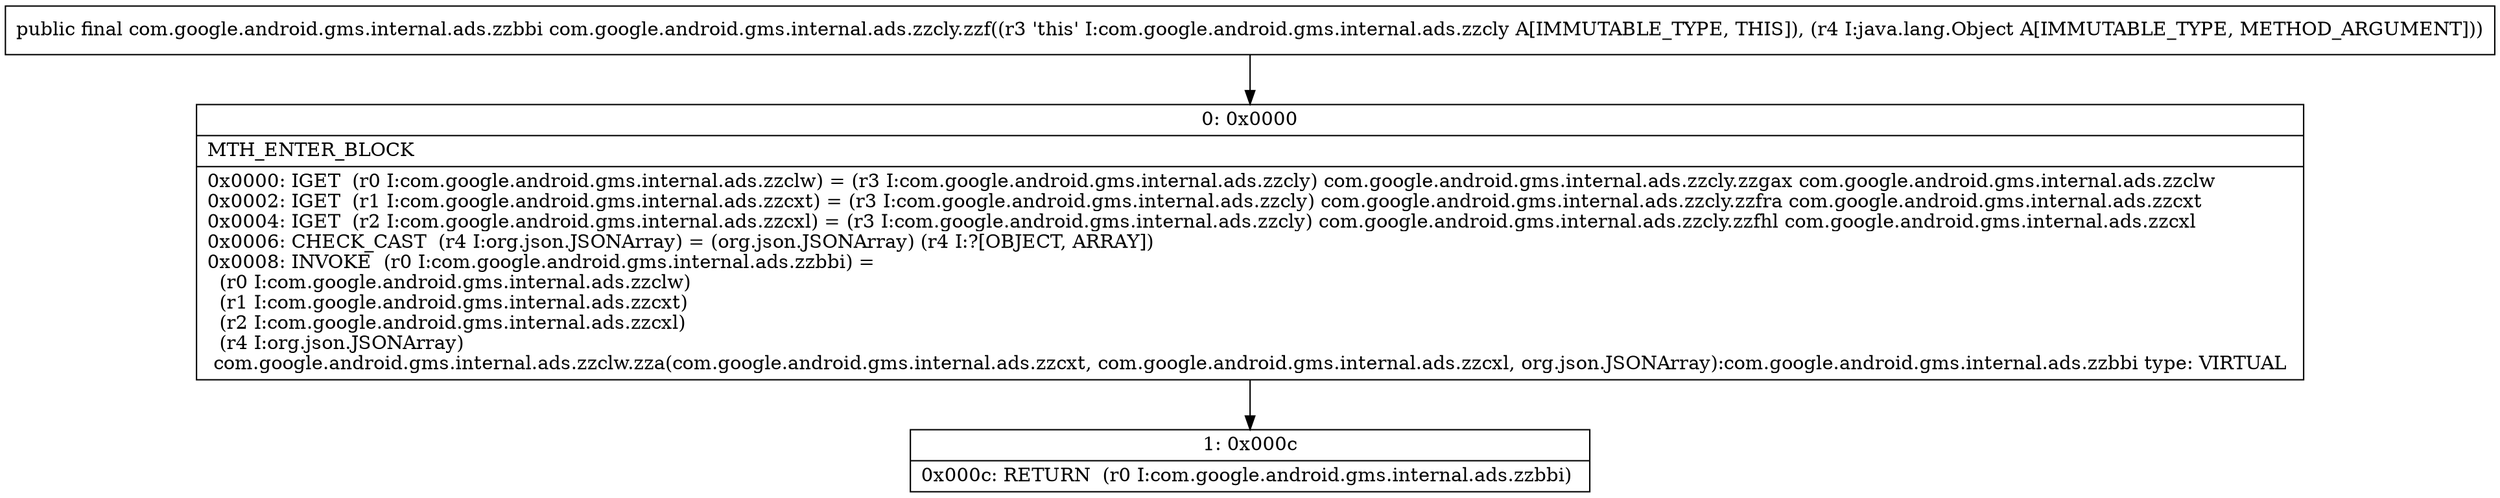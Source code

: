 digraph "CFG forcom.google.android.gms.internal.ads.zzcly.zzf(Ljava\/lang\/Object;)Lcom\/google\/android\/gms\/internal\/ads\/zzbbi;" {
Node_0 [shape=record,label="{0\:\ 0x0000|MTH_ENTER_BLOCK\l|0x0000: IGET  (r0 I:com.google.android.gms.internal.ads.zzclw) = (r3 I:com.google.android.gms.internal.ads.zzcly) com.google.android.gms.internal.ads.zzcly.zzgax com.google.android.gms.internal.ads.zzclw \l0x0002: IGET  (r1 I:com.google.android.gms.internal.ads.zzcxt) = (r3 I:com.google.android.gms.internal.ads.zzcly) com.google.android.gms.internal.ads.zzcly.zzfra com.google.android.gms.internal.ads.zzcxt \l0x0004: IGET  (r2 I:com.google.android.gms.internal.ads.zzcxl) = (r3 I:com.google.android.gms.internal.ads.zzcly) com.google.android.gms.internal.ads.zzcly.zzfhl com.google.android.gms.internal.ads.zzcxl \l0x0006: CHECK_CAST  (r4 I:org.json.JSONArray) = (org.json.JSONArray) (r4 I:?[OBJECT, ARRAY]) \l0x0008: INVOKE  (r0 I:com.google.android.gms.internal.ads.zzbbi) = \l  (r0 I:com.google.android.gms.internal.ads.zzclw)\l  (r1 I:com.google.android.gms.internal.ads.zzcxt)\l  (r2 I:com.google.android.gms.internal.ads.zzcxl)\l  (r4 I:org.json.JSONArray)\l com.google.android.gms.internal.ads.zzclw.zza(com.google.android.gms.internal.ads.zzcxt, com.google.android.gms.internal.ads.zzcxl, org.json.JSONArray):com.google.android.gms.internal.ads.zzbbi type: VIRTUAL \l}"];
Node_1 [shape=record,label="{1\:\ 0x000c|0x000c: RETURN  (r0 I:com.google.android.gms.internal.ads.zzbbi) \l}"];
MethodNode[shape=record,label="{public final com.google.android.gms.internal.ads.zzbbi com.google.android.gms.internal.ads.zzcly.zzf((r3 'this' I:com.google.android.gms.internal.ads.zzcly A[IMMUTABLE_TYPE, THIS]), (r4 I:java.lang.Object A[IMMUTABLE_TYPE, METHOD_ARGUMENT])) }"];
MethodNode -> Node_0;
Node_0 -> Node_1;
}

